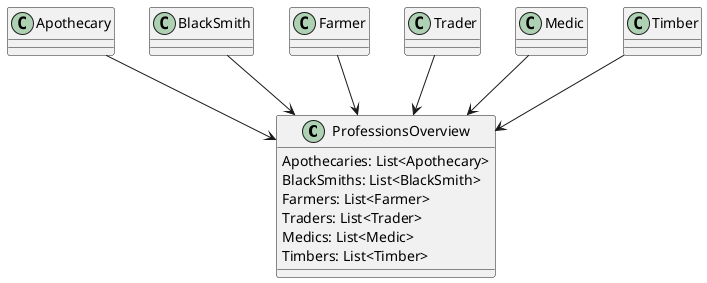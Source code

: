 @startuml
class ProfessionsOverview {
    Apothecaries: List<Apothecary>
    BlackSmiths: List<BlackSmith>
    Farmers: List<Farmer>
    Traders: List<Trader>
    Medics: List<Medic>
    Timbers: List<Timber>
}

Apothecary --> ProfessionsOverview
BlackSmith --> ProfessionsOverview
Farmer --> ProfessionsOverview
Trader --> ProfessionsOverview
Medic --> ProfessionsOverview
Timber --> ProfessionsOverview
@enduml
